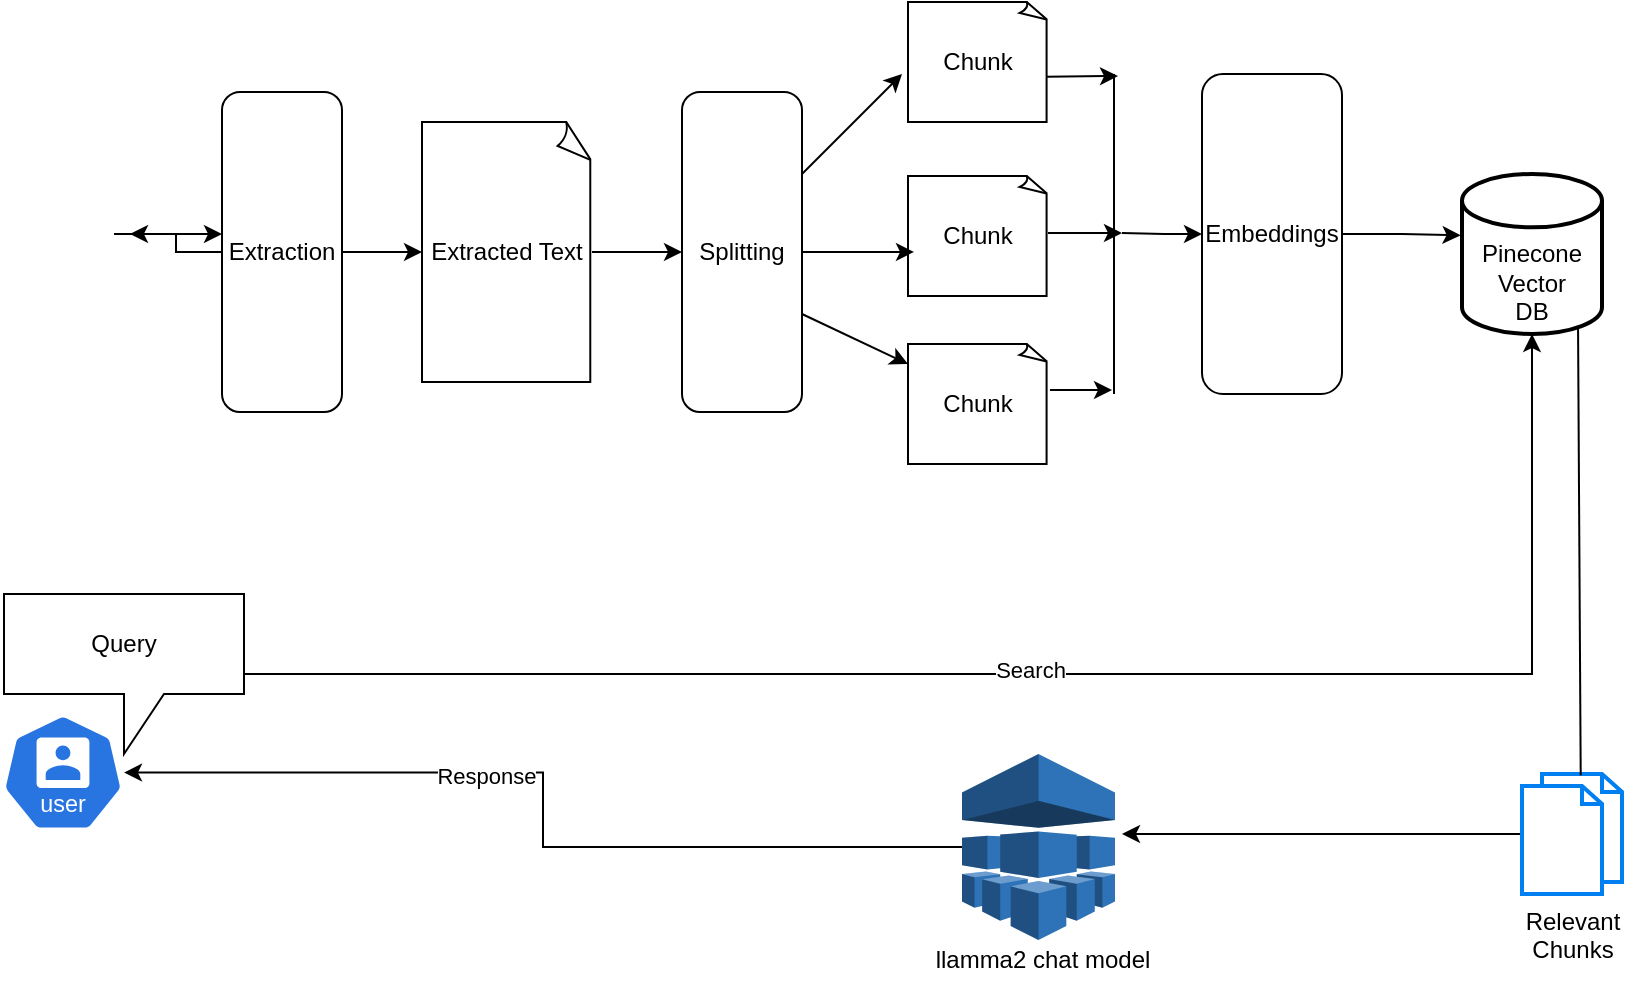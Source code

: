 <mxfile version="24.7.0" type="device">
  <diagram name="Page-1" id="A_SZb-ImGWCaQz7NPsKa">
    <mxGraphModel dx="794" dy="412" grid="1" gridSize="10" guides="1" tooltips="1" connect="1" arrows="1" fold="1" page="1" pageScale="1" pageWidth="827" pageHeight="1169" math="0" shadow="0">
      <root>
        <mxCell id="0" />
        <mxCell id="1" parent="0" />
        <mxCell id="UnzaQId_ZmVLYQsVFyLs-1" value="" style="shape=image;html=1;verticalAlign=top;verticalLabelPosition=bottom;labelBackgroundColor=#ffffff;imageAspect=0;aspect=fixed;image=https://cdn4.iconfinder.com/data/icons/file-extension-names-vol-8/512/24-128.png" parent="1" vertex="1">
          <mxGeometry x="4" y="110" width="60" height="60" as="geometry" />
        </mxCell>
        <mxCell id="_mR5ltcmWF_qCgg_qJYI-26" value="" style="edgeStyle=orthogonalEdgeStyle;rounded=0;orthogonalLoop=1;jettySize=auto;html=1;" edge="1" parent="1" source="UnzaQId_ZmVLYQsVFyLs-2" target="UnzaQId_ZmVLYQsVFyLs-1">
          <mxGeometry relative="1" as="geometry" />
        </mxCell>
        <mxCell id="UnzaQId_ZmVLYQsVFyLs-2" value="Extraction" style="rounded=1;whiteSpace=wrap;html=1;direction=west;" parent="1" vertex="1">
          <mxGeometry x="110" y="69" width="60" height="160" as="geometry" />
        </mxCell>
        <mxCell id="_mR5ltcmWF_qCgg_qJYI-1" style="edgeStyle=orthogonalEdgeStyle;rounded=0;orthogonalLoop=1;jettySize=auto;html=1;exitX=1;exitY=0.5;exitDx=0;exitDy=0;" edge="1" parent="1">
          <mxGeometry relative="1" as="geometry">
            <mxPoint x="56" y="140" as="sourcePoint" />
            <mxPoint x="110" y="140" as="targetPoint" />
          </mxGeometry>
        </mxCell>
        <mxCell id="_mR5ltcmWF_qCgg_qJYI-10" style="edgeStyle=orthogonalEdgeStyle;rounded=0;orthogonalLoop=1;jettySize=auto;html=1;entryX=1;entryY=0.5;entryDx=0;entryDy=0;" edge="1" parent="1" source="_mR5ltcmWF_qCgg_qJYI-3" target="_mR5ltcmWF_qCgg_qJYI-4">
          <mxGeometry relative="1" as="geometry" />
        </mxCell>
        <mxCell id="_mR5ltcmWF_qCgg_qJYI-3" value="Extracted Text" style="whiteSpace=wrap;html=1;shape=mxgraph.basic.document" vertex="1" parent="1">
          <mxGeometry x="210" y="84" width="85" height="130" as="geometry" />
        </mxCell>
        <mxCell id="_mR5ltcmWF_qCgg_qJYI-4" value="Splitting" style="rounded=1;whiteSpace=wrap;html=1;direction=west;" vertex="1" parent="1">
          <mxGeometry x="340" y="69" width="60" height="160" as="geometry" />
        </mxCell>
        <mxCell id="_mR5ltcmWF_qCgg_qJYI-5" value="Chunk" style="whiteSpace=wrap;html=1;shape=mxgraph.basic.document" vertex="1" parent="1">
          <mxGeometry x="453" y="24" width="70" height="60" as="geometry" />
        </mxCell>
        <mxCell id="_mR5ltcmWF_qCgg_qJYI-6" value="Chunk" style="whiteSpace=wrap;html=1;shape=mxgraph.basic.document" vertex="1" parent="1">
          <mxGeometry x="453" y="111" width="70" height="60" as="geometry" />
        </mxCell>
        <mxCell id="_mR5ltcmWF_qCgg_qJYI-7" value="Chunk" style="whiteSpace=wrap;html=1;shape=mxgraph.basic.document" vertex="1" parent="1">
          <mxGeometry x="453" y="195" width="70" height="60" as="geometry" />
        </mxCell>
        <mxCell id="_mR5ltcmWF_qCgg_qJYI-8" value="Embeddings" style="rounded=1;whiteSpace=wrap;html=1;direction=west;" vertex="1" parent="1">
          <mxGeometry x="600" y="60" width="70" height="160" as="geometry" />
        </mxCell>
        <mxCell id="_mR5ltcmWF_qCgg_qJYI-9" style="edgeStyle=orthogonalEdgeStyle;rounded=0;orthogonalLoop=1;jettySize=auto;html=1;exitX=0;exitY=0.5;exitDx=0;exitDy=0;entryX=0;entryY=0.5;entryDx=0;entryDy=0;entryPerimeter=0;" edge="1" parent="1" source="UnzaQId_ZmVLYQsVFyLs-2" target="_mR5ltcmWF_qCgg_qJYI-3">
          <mxGeometry relative="1" as="geometry" />
        </mxCell>
        <mxCell id="_mR5ltcmWF_qCgg_qJYI-11" value="" style="endArrow=classic;html=1;rounded=0;" edge="1" parent="1">
          <mxGeometry width="50" height="50" relative="1" as="geometry">
            <mxPoint x="400" y="110" as="sourcePoint" />
            <mxPoint x="450" y="60" as="targetPoint" />
          </mxGeometry>
        </mxCell>
        <mxCell id="_mR5ltcmWF_qCgg_qJYI-12" value="" style="endArrow=classic;html=1;rounded=0;" edge="1" parent="1">
          <mxGeometry width="50" height="50" relative="1" as="geometry">
            <mxPoint x="400" y="180" as="sourcePoint" />
            <mxPoint x="453" y="205" as="targetPoint" />
          </mxGeometry>
        </mxCell>
        <mxCell id="_mR5ltcmWF_qCgg_qJYI-13" style="edgeStyle=orthogonalEdgeStyle;rounded=0;orthogonalLoop=1;jettySize=auto;html=1;entryX=0.043;entryY=0.633;entryDx=0;entryDy=0;entryPerimeter=0;" edge="1" parent="1" source="_mR5ltcmWF_qCgg_qJYI-4" target="_mR5ltcmWF_qCgg_qJYI-6">
          <mxGeometry relative="1" as="geometry" />
        </mxCell>
        <mxCell id="_mR5ltcmWF_qCgg_qJYI-14" value="" style="endArrow=none;html=1;rounded=0;" edge="1" parent="1">
          <mxGeometry width="50" height="50" relative="1" as="geometry">
            <mxPoint x="556" y="220" as="sourcePoint" />
            <mxPoint x="556" y="60" as="targetPoint" />
          </mxGeometry>
        </mxCell>
        <mxCell id="_mR5ltcmWF_qCgg_qJYI-15" style="edgeStyle=orthogonalEdgeStyle;rounded=0;orthogonalLoop=1;jettySize=auto;html=1;entryX=0.043;entryY=0.633;entryDx=0;entryDy=0;entryPerimeter=0;exitX=1.014;exitY=0.383;exitDx=0;exitDy=0;exitPerimeter=0;" edge="1" parent="1" source="_mR5ltcmWF_qCgg_qJYI-7">
          <mxGeometry relative="1" as="geometry">
            <mxPoint x="530" y="218" as="sourcePoint" />
            <mxPoint x="555" y="218" as="targetPoint" />
          </mxGeometry>
        </mxCell>
        <mxCell id="_mR5ltcmWF_qCgg_qJYI-16" style="rounded=0;orthogonalLoop=1;jettySize=auto;html=1;entryX=0.043;entryY=0.633;entryDx=0;entryDy=0;entryPerimeter=0;exitX=0.986;exitY=0.622;exitDx=0;exitDy=0;exitPerimeter=0;" edge="1" parent="1" source="_mR5ltcmWF_qCgg_qJYI-5">
          <mxGeometry relative="1" as="geometry">
            <mxPoint x="527" y="61" as="sourcePoint" />
            <mxPoint x="558" y="61" as="targetPoint" />
          </mxGeometry>
        </mxCell>
        <mxCell id="_mR5ltcmWF_qCgg_qJYI-17" style="edgeStyle=orthogonalEdgeStyle;rounded=0;orthogonalLoop=1;jettySize=auto;html=1;exitX=1.014;exitY=0.383;exitDx=0;exitDy=0;exitPerimeter=0;" edge="1" parent="1">
          <mxGeometry relative="1" as="geometry">
            <mxPoint x="523" y="139.5" as="sourcePoint" />
            <mxPoint x="560" y="140" as="targetPoint" />
          </mxGeometry>
        </mxCell>
        <mxCell id="_mR5ltcmWF_qCgg_qJYI-18" style="edgeStyle=orthogonalEdgeStyle;rounded=0;orthogonalLoop=1;jettySize=auto;html=1;" edge="1" parent="1">
          <mxGeometry relative="1" as="geometry">
            <mxPoint x="560" y="139.5" as="sourcePoint" />
            <mxPoint x="600" y="140" as="targetPoint" />
          </mxGeometry>
        </mxCell>
        <mxCell id="_mR5ltcmWF_qCgg_qJYI-19" value="&lt;div&gt;&lt;br&gt;&lt;/div&gt;&lt;div&gt;&lt;br&gt;&lt;/div&gt;Pinecone&lt;div&gt;Vector&lt;br&gt;&lt;div&gt;DB&lt;/div&gt;&lt;/div&gt;" style="strokeWidth=2;html=1;shape=mxgraph.flowchart.database;whiteSpace=wrap;" vertex="1" parent="1">
          <mxGeometry x="730" y="110" width="70" height="80" as="geometry" />
        </mxCell>
        <mxCell id="_mR5ltcmWF_qCgg_qJYI-20" style="edgeStyle=orthogonalEdgeStyle;rounded=0;orthogonalLoop=1;jettySize=auto;html=1;entryX=-0.01;entryY=0.383;entryDx=0;entryDy=0;entryPerimeter=0;" edge="1" parent="1" source="_mR5ltcmWF_qCgg_qJYI-8" target="_mR5ltcmWF_qCgg_qJYI-19">
          <mxGeometry relative="1" as="geometry" />
        </mxCell>
        <mxCell id="_mR5ltcmWF_qCgg_qJYI-21" value="" style="aspect=fixed;sketch=0;html=1;dashed=0;whitespace=wrap;verticalLabelPosition=bottom;verticalAlign=top;fillColor=#2875E2;strokeColor=#ffffff;points=[[0.005,0.63,0],[0.1,0.2,0],[0.9,0.2,0],[0.5,0,0],[0.995,0.63,0],[0.72,0.99,0],[0.5,1,0],[0.28,0.99,0]];shape=mxgraph.kubernetes.icon2;kubernetesLabel=1;prIcon=user" vertex="1" parent="1">
          <mxGeometry y="380" width="61" height="58.56" as="geometry" />
        </mxCell>
        <mxCell id="_mR5ltcmWF_qCgg_qJYI-22" value="Query" style="shape=callout;whiteSpace=wrap;html=1;perimeter=calloutPerimeter;" vertex="1" parent="1">
          <mxGeometry x="1" y="320" width="120" height="80" as="geometry" />
        </mxCell>
        <mxCell id="_mR5ltcmWF_qCgg_qJYI-23" style="edgeStyle=orthogonalEdgeStyle;rounded=0;orthogonalLoop=1;jettySize=auto;html=1;entryX=0.5;entryY=1;entryDx=0;entryDy=0;entryPerimeter=0;" edge="1" parent="1" source="_mR5ltcmWF_qCgg_qJYI-22" target="_mR5ltcmWF_qCgg_qJYI-19">
          <mxGeometry relative="1" as="geometry" />
        </mxCell>
        <mxCell id="_mR5ltcmWF_qCgg_qJYI-24" value="Search" style="edgeLabel;html=1;align=center;verticalAlign=middle;resizable=0;points=[];" vertex="1" connectable="0" parent="_mR5ltcmWF_qCgg_qJYI-23">
          <mxGeometry x="-0.035" y="2" relative="1" as="geometry">
            <mxPoint as="offset" />
          </mxGeometry>
        </mxCell>
        <mxCell id="_mR5ltcmWF_qCgg_qJYI-31" style="edgeStyle=orthogonalEdgeStyle;rounded=0;orthogonalLoop=1;jettySize=auto;html=1;" edge="1" parent="1" source="_mR5ltcmWF_qCgg_qJYI-25">
          <mxGeometry relative="1" as="geometry">
            <mxPoint x="560" y="440" as="targetPoint" />
          </mxGeometry>
        </mxCell>
        <mxCell id="_mR5ltcmWF_qCgg_qJYI-25" value="Relevant&lt;div&gt;Chunks&lt;/div&gt;" style="html=1;verticalLabelPosition=bottom;align=center;labelBackgroundColor=#ffffff;verticalAlign=top;strokeWidth=2;strokeColor=#0080F0;shadow=0;dashed=0;shape=mxgraph.ios7.icons.documents;" vertex="1" parent="1">
          <mxGeometry x="760" y="410" width="50" height="60" as="geometry" />
        </mxCell>
        <mxCell id="_mR5ltcmWF_qCgg_qJYI-28" value="" style="endArrow=none;html=1;rounded=0;entryX=0.829;entryY=0.967;entryDx=0;entryDy=0;entryPerimeter=0;exitX=0.587;exitY=0.011;exitDx=0;exitDy=0;exitPerimeter=0;" edge="1" parent="1" source="_mR5ltcmWF_qCgg_qJYI-25" target="_mR5ltcmWF_qCgg_qJYI-19">
          <mxGeometry width="50" height="50" relative="1" as="geometry">
            <mxPoint x="760" y="280" as="sourcePoint" />
            <mxPoint x="810" y="230" as="targetPoint" />
          </mxGeometry>
        </mxCell>
        <mxCell id="_mR5ltcmWF_qCgg_qJYI-32" style="edgeStyle=orthogonalEdgeStyle;rounded=0;orthogonalLoop=1;jettySize=auto;html=1;" edge="1" parent="1" source="_mR5ltcmWF_qCgg_qJYI-29" target="_mR5ltcmWF_qCgg_qJYI-21">
          <mxGeometry relative="1" as="geometry" />
        </mxCell>
        <mxCell id="_mR5ltcmWF_qCgg_qJYI-33" value="Response" style="edgeLabel;html=1;align=center;verticalAlign=middle;resizable=0;points=[];" vertex="1" connectable="0" parent="_mR5ltcmWF_qCgg_qJYI-32">
          <mxGeometry x="0.206" y="1" relative="1" as="geometry">
            <mxPoint as="offset" />
          </mxGeometry>
        </mxCell>
        <mxCell id="_mR5ltcmWF_qCgg_qJYI-29" value="" style="outlineConnect=0;dashed=0;verticalLabelPosition=bottom;verticalAlign=top;align=center;html=1;shape=mxgraph.aws3.machine_learning;fillColor=#2E73B8;gradientColor=none;" vertex="1" parent="1">
          <mxGeometry x="480" y="400" width="76.5" height="93" as="geometry" />
        </mxCell>
        <mxCell id="_mR5ltcmWF_qCgg_qJYI-30" value="llamma2 chat model" style="text;html=1;align=center;verticalAlign=middle;resizable=0;points=[];autosize=1;strokeColor=none;fillColor=none;" vertex="1" parent="1">
          <mxGeometry x="455" y="488" width="130" height="30" as="geometry" />
        </mxCell>
      </root>
    </mxGraphModel>
  </diagram>
</mxfile>
